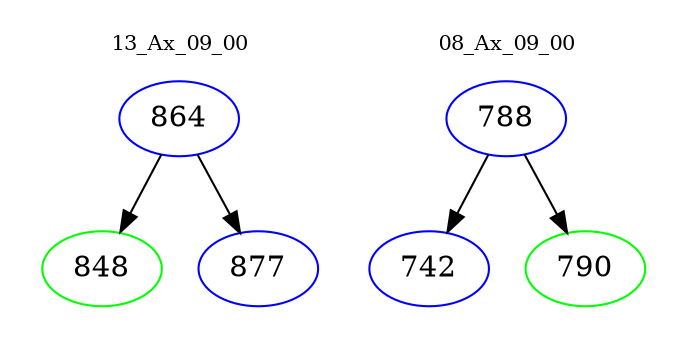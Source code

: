 digraph{
subgraph cluster_0 {
color = white
label = "13_Ax_09_00";
fontsize=10;
T0_864 [label="864", color="blue"]
T0_864 -> T0_848 [color="black"]
T0_848 [label="848", color="green"]
T0_864 -> T0_877 [color="black"]
T0_877 [label="877", color="blue"]
}
subgraph cluster_1 {
color = white
label = "08_Ax_09_00";
fontsize=10;
T1_788 [label="788", color="blue"]
T1_788 -> T1_742 [color="black"]
T1_742 [label="742", color="blue"]
T1_788 -> T1_790 [color="black"]
T1_790 [label="790", color="green"]
}
}
